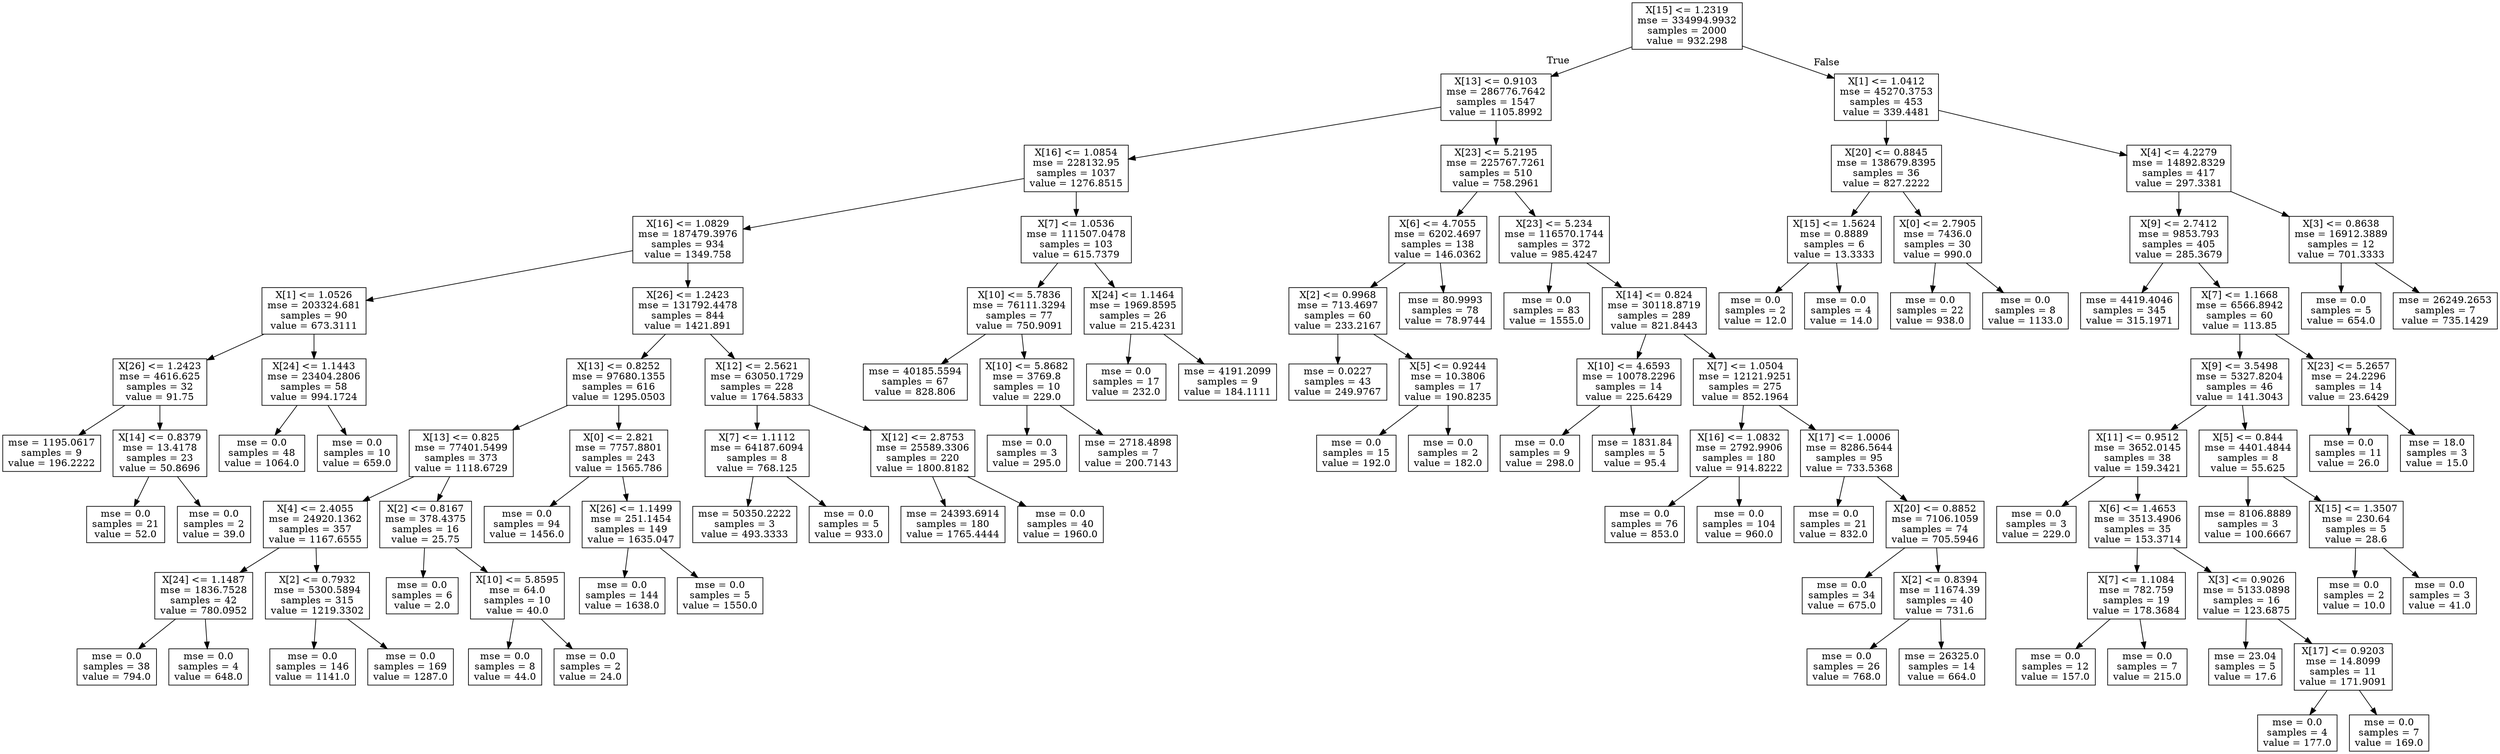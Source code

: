 digraph Tree {
node [shape=box] ;
0 [label="X[15] <= 1.2319\nmse = 334994.9932\nsamples = 2000\nvalue = 932.298"] ;
1 [label="X[13] <= 0.9103\nmse = 286776.7642\nsamples = 1547\nvalue = 1105.8992"] ;
0 -> 1 [labeldistance=2.5, labelangle=45, headlabel="True"] ;
2 [label="X[16] <= 1.0854\nmse = 228132.95\nsamples = 1037\nvalue = 1276.8515"] ;
1 -> 2 ;
3 [label="X[16] <= 1.0829\nmse = 187479.3976\nsamples = 934\nvalue = 1349.758"] ;
2 -> 3 ;
4 [label="X[1] <= 1.0526\nmse = 203324.681\nsamples = 90\nvalue = 673.3111"] ;
3 -> 4 ;
5 [label="X[26] <= 1.2423\nmse = 4616.625\nsamples = 32\nvalue = 91.75"] ;
4 -> 5 ;
6 [label="mse = 1195.0617\nsamples = 9\nvalue = 196.2222"] ;
5 -> 6 ;
7 [label="X[14] <= 0.8379\nmse = 13.4178\nsamples = 23\nvalue = 50.8696"] ;
5 -> 7 ;
8 [label="mse = 0.0\nsamples = 21\nvalue = 52.0"] ;
7 -> 8 ;
9 [label="mse = 0.0\nsamples = 2\nvalue = 39.0"] ;
7 -> 9 ;
10 [label="X[24] <= 1.1443\nmse = 23404.2806\nsamples = 58\nvalue = 994.1724"] ;
4 -> 10 ;
11 [label="mse = 0.0\nsamples = 48\nvalue = 1064.0"] ;
10 -> 11 ;
12 [label="mse = 0.0\nsamples = 10\nvalue = 659.0"] ;
10 -> 12 ;
13 [label="X[26] <= 1.2423\nmse = 131792.4478\nsamples = 844\nvalue = 1421.891"] ;
3 -> 13 ;
14 [label="X[13] <= 0.8252\nmse = 97680.1355\nsamples = 616\nvalue = 1295.0503"] ;
13 -> 14 ;
15 [label="X[13] <= 0.825\nmse = 77401.5499\nsamples = 373\nvalue = 1118.6729"] ;
14 -> 15 ;
16 [label="X[4] <= 2.4055\nmse = 24920.1362\nsamples = 357\nvalue = 1167.6555"] ;
15 -> 16 ;
17 [label="X[24] <= 1.1487\nmse = 1836.7528\nsamples = 42\nvalue = 780.0952"] ;
16 -> 17 ;
18 [label="mse = 0.0\nsamples = 38\nvalue = 794.0"] ;
17 -> 18 ;
19 [label="mse = 0.0\nsamples = 4\nvalue = 648.0"] ;
17 -> 19 ;
20 [label="X[2] <= 0.7932\nmse = 5300.5894\nsamples = 315\nvalue = 1219.3302"] ;
16 -> 20 ;
21 [label="mse = 0.0\nsamples = 146\nvalue = 1141.0"] ;
20 -> 21 ;
22 [label="mse = 0.0\nsamples = 169\nvalue = 1287.0"] ;
20 -> 22 ;
23 [label="X[2] <= 0.8167\nmse = 378.4375\nsamples = 16\nvalue = 25.75"] ;
15 -> 23 ;
24 [label="mse = 0.0\nsamples = 6\nvalue = 2.0"] ;
23 -> 24 ;
25 [label="X[10] <= 5.8595\nmse = 64.0\nsamples = 10\nvalue = 40.0"] ;
23 -> 25 ;
26 [label="mse = 0.0\nsamples = 8\nvalue = 44.0"] ;
25 -> 26 ;
27 [label="mse = 0.0\nsamples = 2\nvalue = 24.0"] ;
25 -> 27 ;
28 [label="X[0] <= 2.821\nmse = 7757.8801\nsamples = 243\nvalue = 1565.786"] ;
14 -> 28 ;
29 [label="mse = 0.0\nsamples = 94\nvalue = 1456.0"] ;
28 -> 29 ;
30 [label="X[26] <= 1.1499\nmse = 251.1454\nsamples = 149\nvalue = 1635.047"] ;
28 -> 30 ;
31 [label="mse = 0.0\nsamples = 144\nvalue = 1638.0"] ;
30 -> 31 ;
32 [label="mse = 0.0\nsamples = 5\nvalue = 1550.0"] ;
30 -> 32 ;
33 [label="X[12] <= 2.5621\nmse = 63050.1729\nsamples = 228\nvalue = 1764.5833"] ;
13 -> 33 ;
34 [label="X[7] <= 1.1112\nmse = 64187.6094\nsamples = 8\nvalue = 768.125"] ;
33 -> 34 ;
35 [label="mse = 50350.2222\nsamples = 3\nvalue = 493.3333"] ;
34 -> 35 ;
36 [label="mse = 0.0\nsamples = 5\nvalue = 933.0"] ;
34 -> 36 ;
37 [label="X[12] <= 2.8753\nmse = 25589.3306\nsamples = 220\nvalue = 1800.8182"] ;
33 -> 37 ;
38 [label="mse = 24393.6914\nsamples = 180\nvalue = 1765.4444"] ;
37 -> 38 ;
39 [label="mse = 0.0\nsamples = 40\nvalue = 1960.0"] ;
37 -> 39 ;
40 [label="X[7] <= 1.0536\nmse = 111507.0478\nsamples = 103\nvalue = 615.7379"] ;
2 -> 40 ;
41 [label="X[10] <= 5.7836\nmse = 76111.3294\nsamples = 77\nvalue = 750.9091"] ;
40 -> 41 ;
42 [label="mse = 40185.5594\nsamples = 67\nvalue = 828.806"] ;
41 -> 42 ;
43 [label="X[10] <= 5.8682\nmse = 3769.8\nsamples = 10\nvalue = 229.0"] ;
41 -> 43 ;
44 [label="mse = 0.0\nsamples = 3\nvalue = 295.0"] ;
43 -> 44 ;
45 [label="mse = 2718.4898\nsamples = 7\nvalue = 200.7143"] ;
43 -> 45 ;
46 [label="X[24] <= 1.1464\nmse = 1969.8595\nsamples = 26\nvalue = 215.4231"] ;
40 -> 46 ;
47 [label="mse = 0.0\nsamples = 17\nvalue = 232.0"] ;
46 -> 47 ;
48 [label="mse = 4191.2099\nsamples = 9\nvalue = 184.1111"] ;
46 -> 48 ;
49 [label="X[23] <= 5.2195\nmse = 225767.7261\nsamples = 510\nvalue = 758.2961"] ;
1 -> 49 ;
50 [label="X[6] <= 4.7055\nmse = 6202.4697\nsamples = 138\nvalue = 146.0362"] ;
49 -> 50 ;
51 [label="X[2] <= 0.9968\nmse = 713.4697\nsamples = 60\nvalue = 233.2167"] ;
50 -> 51 ;
52 [label="mse = 0.0227\nsamples = 43\nvalue = 249.9767"] ;
51 -> 52 ;
53 [label="X[5] <= 0.9244\nmse = 10.3806\nsamples = 17\nvalue = 190.8235"] ;
51 -> 53 ;
54 [label="mse = 0.0\nsamples = 15\nvalue = 192.0"] ;
53 -> 54 ;
55 [label="mse = 0.0\nsamples = 2\nvalue = 182.0"] ;
53 -> 55 ;
56 [label="mse = 80.9993\nsamples = 78\nvalue = 78.9744"] ;
50 -> 56 ;
57 [label="X[23] <= 5.234\nmse = 116570.1744\nsamples = 372\nvalue = 985.4247"] ;
49 -> 57 ;
58 [label="mse = 0.0\nsamples = 83\nvalue = 1555.0"] ;
57 -> 58 ;
59 [label="X[14] <= 0.824\nmse = 30118.8719\nsamples = 289\nvalue = 821.8443"] ;
57 -> 59 ;
60 [label="X[10] <= 4.6593\nmse = 10078.2296\nsamples = 14\nvalue = 225.6429"] ;
59 -> 60 ;
61 [label="mse = 0.0\nsamples = 9\nvalue = 298.0"] ;
60 -> 61 ;
62 [label="mse = 1831.84\nsamples = 5\nvalue = 95.4"] ;
60 -> 62 ;
63 [label="X[7] <= 1.0504\nmse = 12121.9251\nsamples = 275\nvalue = 852.1964"] ;
59 -> 63 ;
64 [label="X[16] <= 1.0832\nmse = 2792.9906\nsamples = 180\nvalue = 914.8222"] ;
63 -> 64 ;
65 [label="mse = 0.0\nsamples = 76\nvalue = 853.0"] ;
64 -> 65 ;
66 [label="mse = 0.0\nsamples = 104\nvalue = 960.0"] ;
64 -> 66 ;
67 [label="X[17] <= 1.0006\nmse = 8286.5644\nsamples = 95\nvalue = 733.5368"] ;
63 -> 67 ;
68 [label="mse = 0.0\nsamples = 21\nvalue = 832.0"] ;
67 -> 68 ;
69 [label="X[20] <= 0.8852\nmse = 7106.1059\nsamples = 74\nvalue = 705.5946"] ;
67 -> 69 ;
70 [label="mse = 0.0\nsamples = 34\nvalue = 675.0"] ;
69 -> 70 ;
71 [label="X[2] <= 0.8394\nmse = 11674.39\nsamples = 40\nvalue = 731.6"] ;
69 -> 71 ;
72 [label="mse = 0.0\nsamples = 26\nvalue = 768.0"] ;
71 -> 72 ;
73 [label="mse = 26325.0\nsamples = 14\nvalue = 664.0"] ;
71 -> 73 ;
74 [label="X[1] <= 1.0412\nmse = 45270.3753\nsamples = 453\nvalue = 339.4481"] ;
0 -> 74 [labeldistance=2.5, labelangle=-45, headlabel="False"] ;
75 [label="X[20] <= 0.8845\nmse = 138679.8395\nsamples = 36\nvalue = 827.2222"] ;
74 -> 75 ;
76 [label="X[15] <= 1.5624\nmse = 0.8889\nsamples = 6\nvalue = 13.3333"] ;
75 -> 76 ;
77 [label="mse = 0.0\nsamples = 2\nvalue = 12.0"] ;
76 -> 77 ;
78 [label="mse = 0.0\nsamples = 4\nvalue = 14.0"] ;
76 -> 78 ;
79 [label="X[0] <= 2.7905\nmse = 7436.0\nsamples = 30\nvalue = 990.0"] ;
75 -> 79 ;
80 [label="mse = 0.0\nsamples = 22\nvalue = 938.0"] ;
79 -> 80 ;
81 [label="mse = 0.0\nsamples = 8\nvalue = 1133.0"] ;
79 -> 81 ;
82 [label="X[4] <= 4.2279\nmse = 14892.8329\nsamples = 417\nvalue = 297.3381"] ;
74 -> 82 ;
83 [label="X[9] <= 2.7412\nmse = 9853.793\nsamples = 405\nvalue = 285.3679"] ;
82 -> 83 ;
84 [label="mse = 4419.4046\nsamples = 345\nvalue = 315.1971"] ;
83 -> 84 ;
85 [label="X[7] <= 1.1668\nmse = 6566.8942\nsamples = 60\nvalue = 113.85"] ;
83 -> 85 ;
86 [label="X[9] <= 3.5498\nmse = 5327.8204\nsamples = 46\nvalue = 141.3043"] ;
85 -> 86 ;
87 [label="X[11] <= 0.9512\nmse = 3652.0145\nsamples = 38\nvalue = 159.3421"] ;
86 -> 87 ;
88 [label="mse = 0.0\nsamples = 3\nvalue = 229.0"] ;
87 -> 88 ;
89 [label="X[6] <= 1.4653\nmse = 3513.4906\nsamples = 35\nvalue = 153.3714"] ;
87 -> 89 ;
90 [label="X[7] <= 1.1084\nmse = 782.759\nsamples = 19\nvalue = 178.3684"] ;
89 -> 90 ;
91 [label="mse = 0.0\nsamples = 12\nvalue = 157.0"] ;
90 -> 91 ;
92 [label="mse = 0.0\nsamples = 7\nvalue = 215.0"] ;
90 -> 92 ;
93 [label="X[3] <= 0.9026\nmse = 5133.0898\nsamples = 16\nvalue = 123.6875"] ;
89 -> 93 ;
94 [label="mse = 23.04\nsamples = 5\nvalue = 17.6"] ;
93 -> 94 ;
95 [label="X[17] <= 0.9203\nmse = 14.8099\nsamples = 11\nvalue = 171.9091"] ;
93 -> 95 ;
96 [label="mse = 0.0\nsamples = 4\nvalue = 177.0"] ;
95 -> 96 ;
97 [label="mse = 0.0\nsamples = 7\nvalue = 169.0"] ;
95 -> 97 ;
98 [label="X[5] <= 0.844\nmse = 4401.4844\nsamples = 8\nvalue = 55.625"] ;
86 -> 98 ;
99 [label="mse = 8106.8889\nsamples = 3\nvalue = 100.6667"] ;
98 -> 99 ;
100 [label="X[15] <= 1.3507\nmse = 230.64\nsamples = 5\nvalue = 28.6"] ;
98 -> 100 ;
101 [label="mse = 0.0\nsamples = 2\nvalue = 10.0"] ;
100 -> 101 ;
102 [label="mse = 0.0\nsamples = 3\nvalue = 41.0"] ;
100 -> 102 ;
103 [label="X[23] <= 5.2657\nmse = 24.2296\nsamples = 14\nvalue = 23.6429"] ;
85 -> 103 ;
104 [label="mse = 0.0\nsamples = 11\nvalue = 26.0"] ;
103 -> 104 ;
105 [label="mse = 18.0\nsamples = 3\nvalue = 15.0"] ;
103 -> 105 ;
106 [label="X[3] <= 0.8638\nmse = 16912.3889\nsamples = 12\nvalue = 701.3333"] ;
82 -> 106 ;
107 [label="mse = 0.0\nsamples = 5\nvalue = 654.0"] ;
106 -> 107 ;
108 [label="mse = 26249.2653\nsamples = 7\nvalue = 735.1429"] ;
106 -> 108 ;
}